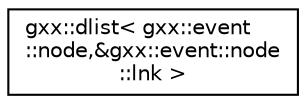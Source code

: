 digraph "Graphical Class Hierarchy"
{
  edge [fontname="Helvetica",fontsize="10",labelfontname="Helvetica",labelfontsize="10"];
  node [fontname="Helvetica",fontsize="10",shape=record];
  rankdir="LR";
  Node1 [label="gxx::dlist\< gxx::event\l::node,&gxx::event::node\l::lnk \>",height=0.2,width=0.4,color="black", fillcolor="white", style="filled",URL="$classgxx_1_1dlist.html"];
}
